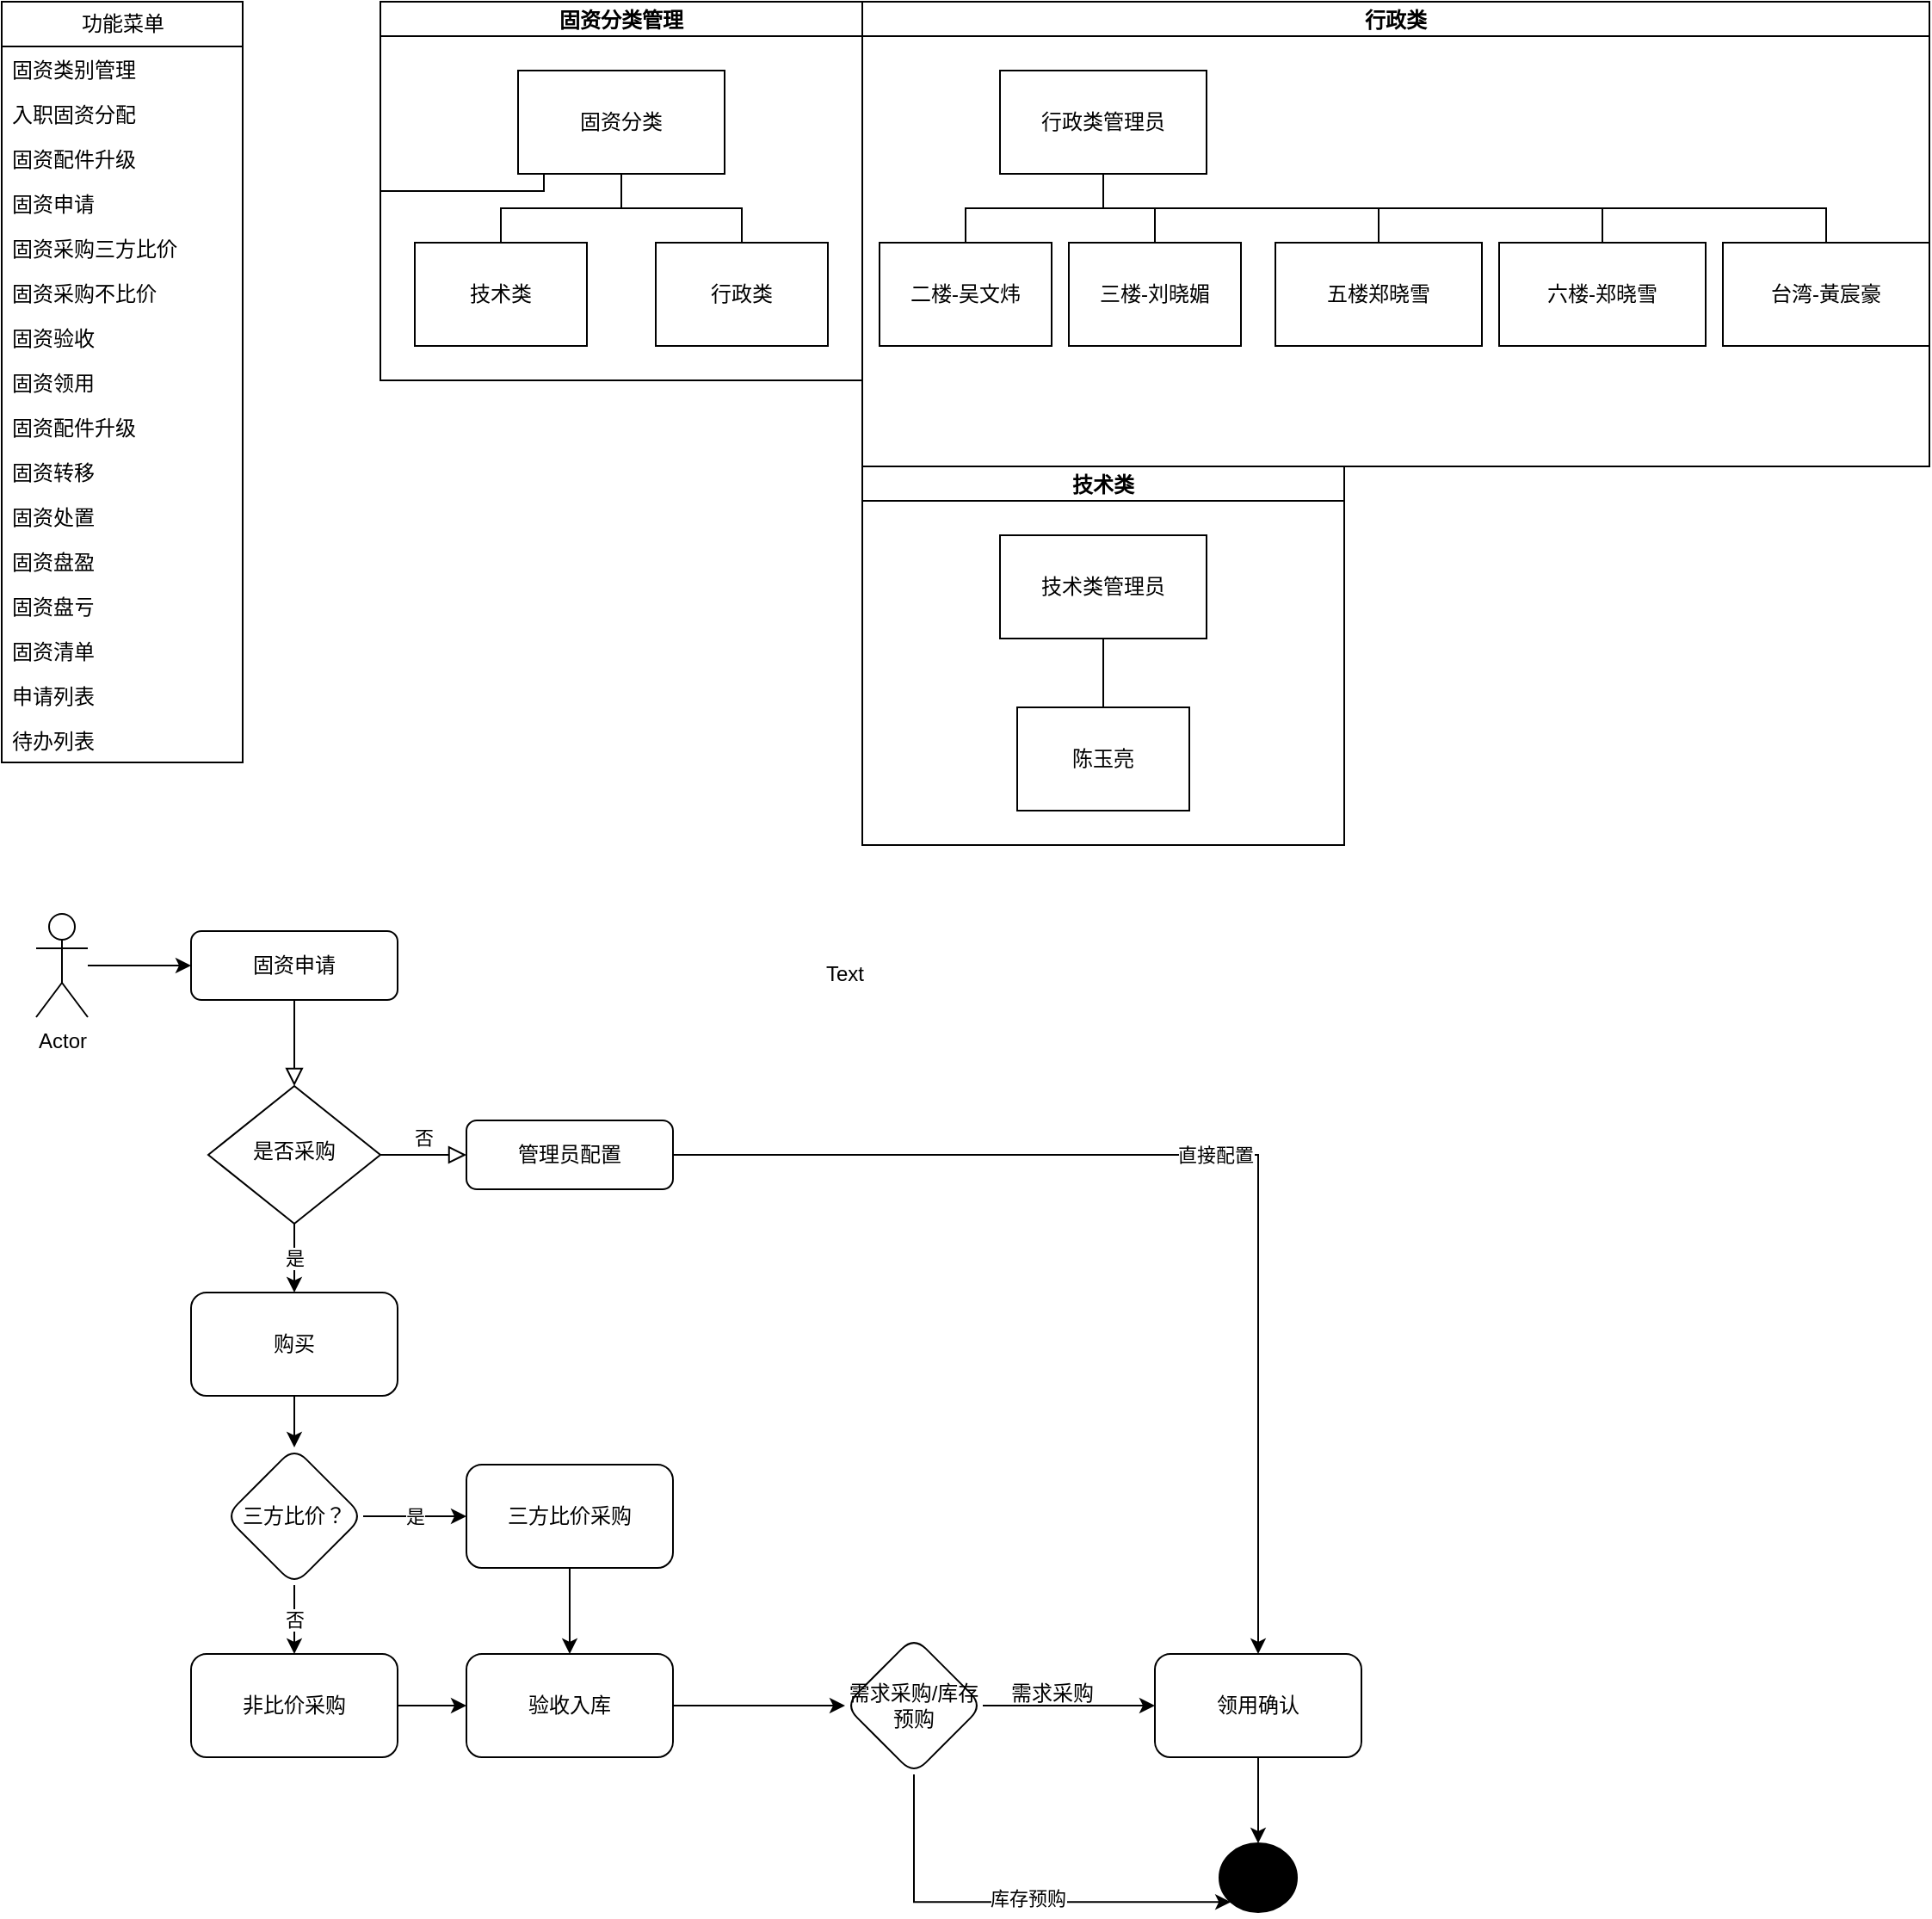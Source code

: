 <mxfile version="22.0.4" type="github">
  <diagram id="C5RBs43oDa-KdzZeNtuy" name="Page-1">
    <mxGraphModel dx="1434" dy="758" grid="1" gridSize="10" guides="1" tooltips="1" connect="1" arrows="1" fold="1" page="1" pageScale="1" pageWidth="827" pageHeight="1169" math="0" shadow="0">
      <root>
        <mxCell id="WIyWlLk6GJQsqaUBKTNV-0" />
        <mxCell id="WIyWlLk6GJQsqaUBKTNV-1" parent="WIyWlLk6GJQsqaUBKTNV-0" />
        <mxCell id="WIyWlLk6GJQsqaUBKTNV-2" value="" style="rounded=0;html=1;jettySize=auto;orthogonalLoop=1;fontSize=11;endArrow=block;endFill=0;endSize=8;strokeWidth=1;shadow=0;labelBackgroundColor=none;edgeStyle=orthogonalEdgeStyle;" parent="WIyWlLk6GJQsqaUBKTNV-1" source="WIyWlLk6GJQsqaUBKTNV-3" target="WIyWlLk6GJQsqaUBKTNV-6" edge="1">
          <mxGeometry relative="1" as="geometry" />
        </mxCell>
        <mxCell id="WIyWlLk6GJQsqaUBKTNV-3" value="固资申请" style="rounded=1;whiteSpace=wrap;html=1;fontSize=12;glass=0;strokeWidth=1;shadow=0;" parent="WIyWlLk6GJQsqaUBKTNV-1" vertex="1">
          <mxGeometry x="120" y="550" width="120" height="40" as="geometry" />
        </mxCell>
        <mxCell id="WIyWlLk6GJQsqaUBKTNV-5" value="否" style="edgeStyle=orthogonalEdgeStyle;rounded=0;html=1;jettySize=auto;orthogonalLoop=1;fontSize=11;endArrow=block;endFill=0;endSize=8;strokeWidth=1;shadow=0;labelBackgroundColor=none;" parent="WIyWlLk6GJQsqaUBKTNV-1" source="WIyWlLk6GJQsqaUBKTNV-6" target="WIyWlLk6GJQsqaUBKTNV-7" edge="1">
          <mxGeometry y="10" relative="1" as="geometry">
            <mxPoint as="offset" />
          </mxGeometry>
        </mxCell>
        <mxCell id="YyeipbFZIhAOLyctDd3L-4" value="是" style="edgeStyle=orthogonalEdgeStyle;rounded=0;orthogonalLoop=1;jettySize=auto;html=1;" parent="WIyWlLk6GJQsqaUBKTNV-1" source="WIyWlLk6GJQsqaUBKTNV-6" target="YyeipbFZIhAOLyctDd3L-2" edge="1">
          <mxGeometry relative="1" as="geometry">
            <mxPoint as="offset" />
          </mxGeometry>
        </mxCell>
        <mxCell id="WIyWlLk6GJQsqaUBKTNV-6" value="是否采购" style="rhombus;whiteSpace=wrap;html=1;shadow=0;fontFamily=Helvetica;fontSize=12;align=center;strokeWidth=1;spacing=6;spacingTop=-4;" parent="WIyWlLk6GJQsqaUBKTNV-1" vertex="1">
          <mxGeometry x="130" y="640" width="100" height="80" as="geometry" />
        </mxCell>
        <mxCell id="YyeipbFZIhAOLyctDd3L-32" value="直接配置" style="edgeStyle=orthogonalEdgeStyle;rounded=0;orthogonalLoop=1;jettySize=auto;html=1;" parent="WIyWlLk6GJQsqaUBKTNV-1" source="WIyWlLk6GJQsqaUBKTNV-7" target="YyeipbFZIhAOLyctDd3L-6" edge="1">
          <mxGeometry relative="1" as="geometry" />
        </mxCell>
        <mxCell id="WIyWlLk6GJQsqaUBKTNV-7" value="管理员配置" style="rounded=1;whiteSpace=wrap;html=1;fontSize=12;glass=0;strokeWidth=1;shadow=0;" parent="WIyWlLk6GJQsqaUBKTNV-1" vertex="1">
          <mxGeometry x="280" y="660" width="120" height="40" as="geometry" />
        </mxCell>
        <mxCell id="Vg9BoZHSaUbl8XqpiwdL-2" value="" style="edgeStyle=orthogonalEdgeStyle;rounded=0;orthogonalLoop=1;jettySize=auto;html=1;" edge="1" parent="WIyWlLk6GJQsqaUBKTNV-1" source="WIyWlLk6GJQsqaUBKTNV-11" target="Vg9BoZHSaUbl8XqpiwdL-1">
          <mxGeometry relative="1" as="geometry" />
        </mxCell>
        <mxCell id="WIyWlLk6GJQsqaUBKTNV-11" value="验收入库" style="rounded=1;whiteSpace=wrap;html=1;fontSize=12;glass=0;strokeWidth=1;shadow=0;" parent="WIyWlLk6GJQsqaUBKTNV-1" vertex="1">
          <mxGeometry x="280" y="970" width="120" height="60" as="geometry" />
        </mxCell>
        <mxCell id="YyeipbFZIhAOLyctDd3L-1" value="" style="edgeStyle=orthogonalEdgeStyle;rounded=0;orthogonalLoop=1;jettySize=auto;html=1;" parent="WIyWlLk6GJQsqaUBKTNV-1" source="YyeipbFZIhAOLyctDd3L-0" target="WIyWlLk6GJQsqaUBKTNV-3" edge="1">
          <mxGeometry relative="1" as="geometry" />
        </mxCell>
        <mxCell id="YyeipbFZIhAOLyctDd3L-0" value="Actor" style="shape=umlActor;verticalLabelPosition=bottom;verticalAlign=top;html=1;outlineConnect=0;" parent="WIyWlLk6GJQsqaUBKTNV-1" vertex="1">
          <mxGeometry x="30" y="540" width="30" height="60" as="geometry" />
        </mxCell>
        <mxCell id="YyeipbFZIhAOLyctDd3L-20" value="" style="edgeStyle=orthogonalEdgeStyle;rounded=0;orthogonalLoop=1;jettySize=auto;html=1;" parent="WIyWlLk6GJQsqaUBKTNV-1" source="YyeipbFZIhAOLyctDd3L-2" target="YyeipbFZIhAOLyctDd3L-19" edge="1">
          <mxGeometry relative="1" as="geometry" />
        </mxCell>
        <mxCell id="YyeipbFZIhAOLyctDd3L-2" value="购买" style="rounded=1;whiteSpace=wrap;html=1;" parent="WIyWlLk6GJQsqaUBKTNV-1" vertex="1">
          <mxGeometry x="120" y="760" width="120" height="60" as="geometry" />
        </mxCell>
        <mxCell id="YyeipbFZIhAOLyctDd3L-11" value="" style="edgeStyle=orthogonalEdgeStyle;rounded=0;orthogonalLoop=1;jettySize=auto;html=1;" parent="WIyWlLk6GJQsqaUBKTNV-1" source="YyeipbFZIhAOLyctDd3L-6" target="YyeipbFZIhAOLyctDd3L-10" edge="1">
          <mxGeometry relative="1" as="geometry" />
        </mxCell>
        <mxCell id="YyeipbFZIhAOLyctDd3L-6" value="领用确认" style="whiteSpace=wrap;html=1;rounded=1;glass=0;strokeWidth=1;shadow=0;" parent="WIyWlLk6GJQsqaUBKTNV-1" vertex="1">
          <mxGeometry x="680" y="970" width="120" height="60" as="geometry" />
        </mxCell>
        <mxCell id="YyeipbFZIhAOLyctDd3L-10" value="" style="ellipse;whiteSpace=wrap;html=1;rounded=1;glass=0;strokeWidth=1;shadow=0;fillColor=#000000;" parent="WIyWlLk6GJQsqaUBKTNV-1" vertex="1">
          <mxGeometry x="717.5" y="1080" width="45" height="40" as="geometry" />
        </mxCell>
        <mxCell id="YyeipbFZIhAOLyctDd3L-22" value="否" style="edgeStyle=orthogonalEdgeStyle;rounded=0;orthogonalLoop=1;jettySize=auto;html=1;" parent="WIyWlLk6GJQsqaUBKTNV-1" source="YyeipbFZIhAOLyctDd3L-19" target="YyeipbFZIhAOLyctDd3L-21" edge="1">
          <mxGeometry relative="1" as="geometry" />
        </mxCell>
        <mxCell id="YyeipbFZIhAOLyctDd3L-24" value="是" style="edgeStyle=orthogonalEdgeStyle;rounded=0;orthogonalLoop=1;jettySize=auto;html=1;" parent="WIyWlLk6GJQsqaUBKTNV-1" source="YyeipbFZIhAOLyctDd3L-19" target="YyeipbFZIhAOLyctDd3L-23" edge="1">
          <mxGeometry relative="1" as="geometry" />
        </mxCell>
        <mxCell id="YyeipbFZIhAOLyctDd3L-19" value="三方比价？" style="rhombus;whiteSpace=wrap;html=1;rounded=1;" parent="WIyWlLk6GJQsqaUBKTNV-1" vertex="1">
          <mxGeometry x="140" y="850" width="80" height="80" as="geometry" />
        </mxCell>
        <mxCell id="YyeipbFZIhAOLyctDd3L-31" value="" style="edgeStyle=orthogonalEdgeStyle;rounded=0;orthogonalLoop=1;jettySize=auto;html=1;" parent="WIyWlLk6GJQsqaUBKTNV-1" source="YyeipbFZIhAOLyctDd3L-21" target="WIyWlLk6GJQsqaUBKTNV-11" edge="1">
          <mxGeometry relative="1" as="geometry" />
        </mxCell>
        <mxCell id="YyeipbFZIhAOLyctDd3L-21" value="非比价采购" style="whiteSpace=wrap;html=1;rounded=1;" parent="WIyWlLk6GJQsqaUBKTNV-1" vertex="1">
          <mxGeometry x="120" y="970" width="120" height="60" as="geometry" />
        </mxCell>
        <mxCell id="YyeipbFZIhAOLyctDd3L-40" value="" style="edgeStyle=orthogonalEdgeStyle;rounded=0;orthogonalLoop=1;jettySize=auto;html=1;" parent="WIyWlLk6GJQsqaUBKTNV-1" source="YyeipbFZIhAOLyctDd3L-23" target="WIyWlLk6GJQsqaUBKTNV-11" edge="1">
          <mxGeometry relative="1" as="geometry" />
        </mxCell>
        <mxCell id="YyeipbFZIhAOLyctDd3L-23" value="三方比价采购" style="whiteSpace=wrap;html=1;rounded=1;" parent="WIyWlLk6GJQsqaUBKTNV-1" vertex="1">
          <mxGeometry x="280" y="860" width="120" height="60" as="geometry" />
        </mxCell>
        <mxCell id="YyeipbFZIhAOLyctDd3L-110" style="edgeStyle=elbowEdgeStyle;rounded=0;orthogonalLoop=1;jettySize=auto;html=1;startArrow=none;endArrow=none;exitX=0;exitY=0.5;exitDx=0;exitDy=0;" parent="WIyWlLk6GJQsqaUBKTNV-1" source="YyeipbFZIhAOLyctDd3L-58" edge="1">
          <mxGeometry relative="1" as="geometry">
            <mxPoint x="420" y="50" as="targetPoint" />
          </mxGeometry>
        </mxCell>
        <mxCell id="YyeipbFZIhAOLyctDd3L-58" value="固资分类管理" style="swimlane;startSize=20;horizontal=1;containerType=tree;newEdgeStyle={&quot;edgeStyle&quot;:&quot;elbowEdgeStyle&quot;,&quot;startArrow&quot;:&quot;none&quot;,&quot;endArrow&quot;:&quot;none&quot;};" parent="WIyWlLk6GJQsqaUBKTNV-1" vertex="1">
          <mxGeometry x="230" y="10" width="280" height="220" as="geometry" />
        </mxCell>
        <mxCell id="YyeipbFZIhAOLyctDd3L-59" value="" style="edgeStyle=elbowEdgeStyle;elbow=vertical;sourcePerimeterSpacing=0;targetPerimeterSpacing=0;startArrow=none;endArrow=none;rounded=0;curved=0;" parent="YyeipbFZIhAOLyctDd3L-58" source="YyeipbFZIhAOLyctDd3L-61" target="YyeipbFZIhAOLyctDd3L-62" edge="1">
          <mxGeometry relative="1" as="geometry" />
        </mxCell>
        <mxCell id="YyeipbFZIhAOLyctDd3L-60" value="" style="edgeStyle=elbowEdgeStyle;elbow=vertical;sourcePerimeterSpacing=0;targetPerimeterSpacing=0;startArrow=none;endArrow=none;rounded=0;curved=0;" parent="YyeipbFZIhAOLyctDd3L-58" source="YyeipbFZIhAOLyctDd3L-61" target="YyeipbFZIhAOLyctDd3L-63" edge="1">
          <mxGeometry relative="1" as="geometry" />
        </mxCell>
        <UserObject label="固资分类" treeRoot="1" id="YyeipbFZIhAOLyctDd3L-61">
          <mxCell style="whiteSpace=wrap;html=1;align=center;treeFolding=1;treeMoving=1;newEdgeStyle={&quot;edgeStyle&quot;:&quot;elbowEdgeStyle&quot;,&quot;startArrow&quot;:&quot;none&quot;,&quot;endArrow&quot;:&quot;none&quot;};" parent="YyeipbFZIhAOLyctDd3L-58" vertex="1">
            <mxGeometry x="80" y="40" width="120" height="60" as="geometry" />
          </mxCell>
        </UserObject>
        <mxCell id="YyeipbFZIhAOLyctDd3L-62" value="技术类" style="whiteSpace=wrap;html=1;align=center;verticalAlign=middle;treeFolding=1;treeMoving=1;newEdgeStyle={&quot;edgeStyle&quot;:&quot;elbowEdgeStyle&quot;,&quot;startArrow&quot;:&quot;none&quot;,&quot;endArrow&quot;:&quot;none&quot;};" parent="YyeipbFZIhAOLyctDd3L-58" vertex="1">
          <mxGeometry x="20" y="140" width="100" height="60" as="geometry" />
        </mxCell>
        <mxCell id="YyeipbFZIhAOLyctDd3L-63" value="行政类" style="whiteSpace=wrap;html=1;align=center;verticalAlign=middle;treeFolding=1;treeMoving=1;newEdgeStyle={&quot;edgeStyle&quot;:&quot;elbowEdgeStyle&quot;,&quot;startArrow&quot;:&quot;none&quot;,&quot;endArrow&quot;:&quot;none&quot;};" parent="YyeipbFZIhAOLyctDd3L-58" vertex="1">
          <mxGeometry x="160" y="140" width="100" height="60" as="geometry" />
        </mxCell>
        <mxCell id="YyeipbFZIhAOLyctDd3L-64" value="行政类" style="swimlane;startSize=20;horizontal=1;containerType=tree;newEdgeStyle={&quot;edgeStyle&quot;:&quot;elbowEdgeStyle&quot;,&quot;startArrow&quot;:&quot;none&quot;,&quot;endArrow&quot;:&quot;none&quot;};" parent="WIyWlLk6GJQsqaUBKTNV-1" vertex="1">
          <mxGeometry x="510" y="10" width="620" height="270" as="geometry" />
        </mxCell>
        <mxCell id="YyeipbFZIhAOLyctDd3L-65" value="" style="edgeStyle=elbowEdgeStyle;elbow=vertical;sourcePerimeterSpacing=0;targetPerimeterSpacing=0;startArrow=none;endArrow=none;rounded=0;curved=0;" parent="YyeipbFZIhAOLyctDd3L-64" source="YyeipbFZIhAOLyctDd3L-67" target="YyeipbFZIhAOLyctDd3L-68" edge="1">
          <mxGeometry relative="1" as="geometry" />
        </mxCell>
        <mxCell id="YyeipbFZIhAOLyctDd3L-66" value="" style="edgeStyle=elbowEdgeStyle;elbow=vertical;sourcePerimeterSpacing=0;targetPerimeterSpacing=0;startArrow=none;endArrow=none;rounded=0;curved=0;" parent="YyeipbFZIhAOLyctDd3L-64" source="YyeipbFZIhAOLyctDd3L-67" target="YyeipbFZIhAOLyctDd3L-69" edge="1">
          <mxGeometry relative="1" as="geometry" />
        </mxCell>
        <UserObject label="行政类管理员" treeRoot="1" id="YyeipbFZIhAOLyctDd3L-67">
          <mxCell style="whiteSpace=wrap;html=1;align=center;treeFolding=1;treeMoving=1;newEdgeStyle={&quot;edgeStyle&quot;:&quot;elbowEdgeStyle&quot;,&quot;startArrow&quot;:&quot;none&quot;,&quot;endArrow&quot;:&quot;none&quot;};" parent="YyeipbFZIhAOLyctDd3L-64" vertex="1">
            <mxGeometry x="80" y="40" width="120" height="60" as="geometry" />
          </mxCell>
        </UserObject>
        <mxCell id="YyeipbFZIhAOLyctDd3L-68" value="二楼-吴文炜" style="whiteSpace=wrap;html=1;align=center;verticalAlign=middle;treeFolding=1;treeMoving=1;newEdgeStyle={&quot;edgeStyle&quot;:&quot;elbowEdgeStyle&quot;,&quot;startArrow&quot;:&quot;none&quot;,&quot;endArrow&quot;:&quot;none&quot;};" parent="YyeipbFZIhAOLyctDd3L-64" vertex="1">
          <mxGeometry x="10" y="140" width="100" height="60" as="geometry" />
        </mxCell>
        <mxCell id="YyeipbFZIhAOLyctDd3L-69" value="三楼-刘晓媚" style="whiteSpace=wrap;html=1;align=center;verticalAlign=middle;treeFolding=1;treeMoving=1;newEdgeStyle={&quot;edgeStyle&quot;:&quot;elbowEdgeStyle&quot;,&quot;startArrow&quot;:&quot;none&quot;,&quot;endArrow&quot;:&quot;none&quot;};" parent="YyeipbFZIhAOLyctDd3L-64" vertex="1">
          <mxGeometry x="120" y="140" width="100" height="60" as="geometry" />
        </mxCell>
        <mxCell id="YyeipbFZIhAOLyctDd3L-70" value="" style="edgeStyle=elbowEdgeStyle;rounded=0;orthogonalLoop=1;jettySize=auto;html=1;elbow=vertical;startArrow=none;endArrow=none;" parent="YyeipbFZIhAOLyctDd3L-64" source="YyeipbFZIhAOLyctDd3L-67" target="YyeipbFZIhAOLyctDd3L-71" edge="1">
          <mxGeometry relative="1" as="geometry" />
        </mxCell>
        <UserObject label="五楼郑晓雪" treeRoot="1" id="YyeipbFZIhAOLyctDd3L-71">
          <mxCell style="whiteSpace=wrap;html=1;align=center;treeFolding=1;treeMoving=1;newEdgeStyle={&quot;edgeStyle&quot;:&quot;elbowEdgeStyle&quot;,&quot;startArrow&quot;:&quot;none&quot;,&quot;endArrow&quot;:&quot;none&quot;};" parent="YyeipbFZIhAOLyctDd3L-64" vertex="1">
            <mxGeometry x="240" y="140" width="120" height="60" as="geometry" />
          </mxCell>
        </UserObject>
        <mxCell id="YyeipbFZIhAOLyctDd3L-73" value="" style="edgeStyle=elbowEdgeStyle;rounded=0;orthogonalLoop=1;jettySize=auto;html=1;elbow=vertical;startArrow=none;endArrow=none;" parent="YyeipbFZIhAOLyctDd3L-64" source="YyeipbFZIhAOLyctDd3L-67" target="YyeipbFZIhAOLyctDd3L-74" edge="1">
          <mxGeometry relative="1" as="geometry" />
        </mxCell>
        <UserObject label="六楼-郑晓雪" treeRoot="1" id="YyeipbFZIhAOLyctDd3L-74">
          <mxCell style="whiteSpace=wrap;html=1;align=center;treeFolding=1;treeMoving=1;newEdgeStyle={&quot;edgeStyle&quot;:&quot;elbowEdgeStyle&quot;,&quot;startArrow&quot;:&quot;none&quot;,&quot;endArrow&quot;:&quot;none&quot;};" parent="YyeipbFZIhAOLyctDd3L-64" vertex="1">
            <mxGeometry x="370" y="140" width="120" height="60" as="geometry" />
          </mxCell>
        </UserObject>
        <mxCell id="YyeipbFZIhAOLyctDd3L-75" value="" style="edgeStyle=elbowEdgeStyle;rounded=0;orthogonalLoop=1;jettySize=auto;html=1;elbow=vertical;startArrow=none;endArrow=none;" parent="YyeipbFZIhAOLyctDd3L-64" source="YyeipbFZIhAOLyctDd3L-67" target="YyeipbFZIhAOLyctDd3L-76" edge="1">
          <mxGeometry relative="1" as="geometry" />
        </mxCell>
        <UserObject label="台湾-黃宸豪" treeRoot="1" id="YyeipbFZIhAOLyctDd3L-76">
          <mxCell style="whiteSpace=wrap;html=1;align=center;treeFolding=1;treeMoving=1;newEdgeStyle={&quot;edgeStyle&quot;:&quot;elbowEdgeStyle&quot;,&quot;startArrow&quot;:&quot;none&quot;,&quot;endArrow&quot;:&quot;none&quot;};" parent="YyeipbFZIhAOLyctDd3L-64" vertex="1">
            <mxGeometry x="500" y="140" width="120" height="60" as="geometry" />
          </mxCell>
        </UserObject>
        <mxCell id="YyeipbFZIhAOLyctDd3L-83" value="功能菜单" style="swimlane;fontStyle=0;childLayout=stackLayout;horizontal=1;startSize=26;fillColor=none;horizontalStack=0;resizeParent=1;resizeParentMax=0;resizeLast=0;collapsible=1;marginBottom=0;html=1;" parent="WIyWlLk6GJQsqaUBKTNV-1" vertex="1">
          <mxGeometry x="10" y="10" width="140" height="442" as="geometry" />
        </mxCell>
        <mxCell id="YyeipbFZIhAOLyctDd3L-103" value="固资类别管理" style="text;strokeColor=none;fillColor=none;align=left;verticalAlign=top;spacingLeft=4;spacingRight=4;overflow=hidden;rotatable=0;points=[[0,0.5],[1,0.5]];portConstraint=eastwest;whiteSpace=wrap;html=1;" parent="YyeipbFZIhAOLyctDd3L-83" vertex="1">
          <mxGeometry y="26" width="140" height="26" as="geometry" />
        </mxCell>
        <mxCell id="YyeipbFZIhAOLyctDd3L-84" value="入职固资分配" style="text;strokeColor=none;fillColor=none;align=left;verticalAlign=top;spacingLeft=4;spacingRight=4;overflow=hidden;rotatable=0;points=[[0,0.5],[1,0.5]];portConstraint=eastwest;whiteSpace=wrap;html=1;" parent="YyeipbFZIhAOLyctDd3L-83" vertex="1">
          <mxGeometry y="52" width="140" height="26" as="geometry" />
        </mxCell>
        <mxCell id="YyeipbFZIhAOLyctDd3L-85" value="固资配件升级" style="text;strokeColor=none;fillColor=none;align=left;verticalAlign=top;spacingLeft=4;spacingRight=4;overflow=hidden;rotatable=0;points=[[0,0.5],[1,0.5]];portConstraint=eastwest;whiteSpace=wrap;html=1;" parent="YyeipbFZIhAOLyctDd3L-83" vertex="1">
          <mxGeometry y="78" width="140" height="26" as="geometry" />
        </mxCell>
        <mxCell id="YyeipbFZIhAOLyctDd3L-94" value="固资申请" style="text;strokeColor=none;fillColor=none;align=left;verticalAlign=top;spacingLeft=4;spacingRight=4;overflow=hidden;rotatable=0;points=[[0,0.5],[1,0.5]];portConstraint=eastwest;whiteSpace=wrap;html=1;" parent="YyeipbFZIhAOLyctDd3L-83" vertex="1">
          <mxGeometry y="104" width="140" height="26" as="geometry" />
        </mxCell>
        <mxCell id="YyeipbFZIhAOLyctDd3L-95" value="固资采购三方比价" style="text;strokeColor=none;fillColor=none;align=left;verticalAlign=top;spacingLeft=4;spacingRight=4;overflow=hidden;rotatable=0;points=[[0,0.5],[1,0.5]];portConstraint=eastwest;whiteSpace=wrap;html=1;" parent="YyeipbFZIhAOLyctDd3L-83" vertex="1">
          <mxGeometry y="130" width="140" height="26" as="geometry" />
        </mxCell>
        <mxCell id="YyeipbFZIhAOLyctDd3L-96" value="固资采购不比价" style="text;strokeColor=none;fillColor=none;align=left;verticalAlign=top;spacingLeft=4;spacingRight=4;overflow=hidden;rotatable=0;points=[[0,0.5],[1,0.5]];portConstraint=eastwest;whiteSpace=wrap;html=1;" parent="YyeipbFZIhAOLyctDd3L-83" vertex="1">
          <mxGeometry y="156" width="140" height="26" as="geometry" />
        </mxCell>
        <mxCell id="YyeipbFZIhAOLyctDd3L-99" value="固资验收" style="text;strokeColor=none;fillColor=none;align=left;verticalAlign=top;spacingLeft=4;spacingRight=4;overflow=hidden;rotatable=0;points=[[0,0.5],[1,0.5]];portConstraint=eastwest;whiteSpace=wrap;html=1;" parent="YyeipbFZIhAOLyctDd3L-83" vertex="1">
          <mxGeometry y="182" width="140" height="26" as="geometry" />
        </mxCell>
        <mxCell id="YyeipbFZIhAOLyctDd3L-98" value="固资领用" style="text;strokeColor=none;fillColor=none;align=left;verticalAlign=top;spacingLeft=4;spacingRight=4;overflow=hidden;rotatable=0;points=[[0,0.5],[1,0.5]];portConstraint=eastwest;whiteSpace=wrap;html=1;" parent="YyeipbFZIhAOLyctDd3L-83" vertex="1">
          <mxGeometry y="208" width="140" height="26" as="geometry" />
        </mxCell>
        <mxCell id="YyeipbFZIhAOLyctDd3L-97" value="固资配件升级" style="text;strokeColor=none;fillColor=none;align=left;verticalAlign=top;spacingLeft=4;spacingRight=4;overflow=hidden;rotatable=0;points=[[0,0.5],[1,0.5]];portConstraint=eastwest;whiteSpace=wrap;html=1;" parent="YyeipbFZIhAOLyctDd3L-83" vertex="1">
          <mxGeometry y="234" width="140" height="26" as="geometry" />
        </mxCell>
        <mxCell id="YyeipbFZIhAOLyctDd3L-100" value="固资转移" style="text;strokeColor=none;fillColor=none;align=left;verticalAlign=top;spacingLeft=4;spacingRight=4;overflow=hidden;rotatable=0;points=[[0,0.5],[1,0.5]];portConstraint=eastwest;whiteSpace=wrap;html=1;" parent="YyeipbFZIhAOLyctDd3L-83" vertex="1">
          <mxGeometry y="260" width="140" height="26" as="geometry" />
        </mxCell>
        <mxCell id="YyeipbFZIhAOLyctDd3L-101" value="固资处置" style="text;strokeColor=none;fillColor=none;align=left;verticalAlign=top;spacingLeft=4;spacingRight=4;overflow=hidden;rotatable=0;points=[[0,0.5],[1,0.5]];portConstraint=eastwest;whiteSpace=wrap;html=1;" parent="YyeipbFZIhAOLyctDd3L-83" vertex="1">
          <mxGeometry y="286" width="140" height="26" as="geometry" />
        </mxCell>
        <mxCell id="YyeipbFZIhAOLyctDd3L-102" value="固资盘盈" style="text;strokeColor=none;fillColor=none;align=left;verticalAlign=top;spacingLeft=4;spacingRight=4;overflow=hidden;rotatable=0;points=[[0,0.5],[1,0.5]];portConstraint=eastwest;whiteSpace=wrap;html=1;" parent="YyeipbFZIhAOLyctDd3L-83" vertex="1">
          <mxGeometry y="312" width="140" height="26" as="geometry" />
        </mxCell>
        <mxCell id="YyeipbFZIhAOLyctDd3L-86" value="固资盘亏" style="text;strokeColor=none;fillColor=none;align=left;verticalAlign=top;spacingLeft=4;spacingRight=4;overflow=hidden;rotatable=0;points=[[0,0.5],[1,0.5]];portConstraint=eastwest;whiteSpace=wrap;html=1;" parent="YyeipbFZIhAOLyctDd3L-83" vertex="1">
          <mxGeometry y="338" width="140" height="26" as="geometry" />
        </mxCell>
        <mxCell id="YyeipbFZIhAOLyctDd3L-104" value="固资清单" style="text;strokeColor=none;fillColor=none;align=left;verticalAlign=top;spacingLeft=4;spacingRight=4;overflow=hidden;rotatable=0;points=[[0,0.5],[1,0.5]];portConstraint=eastwest;whiteSpace=wrap;html=1;" parent="YyeipbFZIhAOLyctDd3L-83" vertex="1">
          <mxGeometry y="364" width="140" height="26" as="geometry" />
        </mxCell>
        <mxCell id="YyeipbFZIhAOLyctDd3L-105" value="申请列表" style="text;strokeColor=none;fillColor=none;align=left;verticalAlign=top;spacingLeft=4;spacingRight=4;overflow=hidden;rotatable=0;points=[[0,0.5],[1,0.5]];portConstraint=eastwest;whiteSpace=wrap;html=1;" parent="YyeipbFZIhAOLyctDd3L-83" vertex="1">
          <mxGeometry y="390" width="140" height="26" as="geometry" />
        </mxCell>
        <mxCell id="YyeipbFZIhAOLyctDd3L-106" value="待办列表" style="text;strokeColor=none;fillColor=none;align=left;verticalAlign=top;spacingLeft=4;spacingRight=4;overflow=hidden;rotatable=0;points=[[0,0.5],[1,0.5]];portConstraint=eastwest;whiteSpace=wrap;html=1;" parent="YyeipbFZIhAOLyctDd3L-83" vertex="1">
          <mxGeometry y="416" width="140" height="26" as="geometry" />
        </mxCell>
        <mxCell id="YyeipbFZIhAOLyctDd3L-77" value="技术类" style="swimlane;startSize=20;horizontal=1;containerType=tree;newEdgeStyle={&quot;edgeStyle&quot;:&quot;elbowEdgeStyle&quot;,&quot;startArrow&quot;:&quot;none&quot;,&quot;endArrow&quot;:&quot;none&quot;};" parent="WIyWlLk6GJQsqaUBKTNV-1" vertex="1">
          <mxGeometry x="510" y="280" width="280" height="220" as="geometry" />
        </mxCell>
        <mxCell id="YyeipbFZIhAOLyctDd3L-79" value="" style="edgeStyle=elbowEdgeStyle;elbow=vertical;sourcePerimeterSpacing=0;targetPerimeterSpacing=0;startArrow=none;endArrow=none;rounded=0;curved=0;" parent="YyeipbFZIhAOLyctDd3L-77" source="YyeipbFZIhAOLyctDd3L-80" target="YyeipbFZIhAOLyctDd3L-82" edge="1">
          <mxGeometry relative="1" as="geometry" />
        </mxCell>
        <UserObject label="技术类管理员" treeRoot="1" id="YyeipbFZIhAOLyctDd3L-80">
          <mxCell style="whiteSpace=wrap;html=1;align=center;treeFolding=1;treeMoving=1;newEdgeStyle={&quot;edgeStyle&quot;:&quot;elbowEdgeStyle&quot;,&quot;startArrow&quot;:&quot;none&quot;,&quot;endArrow&quot;:&quot;none&quot;};" parent="YyeipbFZIhAOLyctDd3L-77" vertex="1">
            <mxGeometry x="80" y="40" width="120" height="60" as="geometry" />
          </mxCell>
        </UserObject>
        <mxCell id="YyeipbFZIhAOLyctDd3L-82" value="陈玉亮" style="whiteSpace=wrap;html=1;align=center;verticalAlign=middle;treeFolding=1;treeMoving=1;newEdgeStyle={&quot;edgeStyle&quot;:&quot;elbowEdgeStyle&quot;,&quot;startArrow&quot;:&quot;none&quot;,&quot;endArrow&quot;:&quot;none&quot;};" parent="YyeipbFZIhAOLyctDd3L-77" vertex="1">
          <mxGeometry x="90" y="140" width="100" height="60" as="geometry" />
        </mxCell>
        <mxCell id="Vg9BoZHSaUbl8XqpiwdL-0" value="Text" style="text;html=1;strokeColor=none;fillColor=none;align=center;verticalAlign=middle;whiteSpace=wrap;rounded=0;" vertex="1" parent="WIyWlLk6GJQsqaUBKTNV-1">
          <mxGeometry x="470" y="560" width="60" height="30" as="geometry" />
        </mxCell>
        <mxCell id="Vg9BoZHSaUbl8XqpiwdL-3" value="" style="edgeStyle=orthogonalEdgeStyle;rounded=0;orthogonalLoop=1;jettySize=auto;html=1;" edge="1" parent="WIyWlLk6GJQsqaUBKTNV-1" source="Vg9BoZHSaUbl8XqpiwdL-1" target="YyeipbFZIhAOLyctDd3L-6">
          <mxGeometry relative="1" as="geometry" />
        </mxCell>
        <mxCell id="Vg9BoZHSaUbl8XqpiwdL-4" style="edgeStyle=orthogonalEdgeStyle;rounded=0;orthogonalLoop=1;jettySize=auto;html=1;entryX=0;entryY=1;entryDx=0;entryDy=0;" edge="1" parent="WIyWlLk6GJQsqaUBKTNV-1" source="Vg9BoZHSaUbl8XqpiwdL-1" target="YyeipbFZIhAOLyctDd3L-10">
          <mxGeometry relative="1" as="geometry">
            <Array as="points">
              <mxPoint x="540" y="1114" />
            </Array>
          </mxGeometry>
        </mxCell>
        <mxCell id="Vg9BoZHSaUbl8XqpiwdL-6" value="库存预购" style="edgeLabel;html=1;align=center;verticalAlign=middle;resizable=0;points=[];" vertex="1" connectable="0" parent="Vg9BoZHSaUbl8XqpiwdL-4">
          <mxGeometry x="0.085" y="2" relative="1" as="geometry">
            <mxPoint as="offset" />
          </mxGeometry>
        </mxCell>
        <mxCell id="Vg9BoZHSaUbl8XqpiwdL-1" value="需求采购/库存预购" style="rhombus;whiteSpace=wrap;html=1;rounded=1;glass=0;strokeWidth=1;shadow=0;" vertex="1" parent="WIyWlLk6GJQsqaUBKTNV-1">
          <mxGeometry x="500" y="960" width="80" height="80" as="geometry" />
        </mxCell>
        <mxCell id="Vg9BoZHSaUbl8XqpiwdL-5" value="需求采购" style="text;html=1;align=center;verticalAlign=middle;resizable=0;points=[];autosize=1;strokeColor=none;fillColor=none;" vertex="1" parent="WIyWlLk6GJQsqaUBKTNV-1">
          <mxGeometry x="585" y="978" width="70" height="30" as="geometry" />
        </mxCell>
      </root>
    </mxGraphModel>
  </diagram>
</mxfile>
